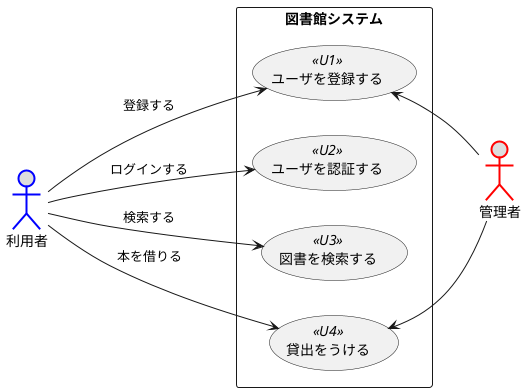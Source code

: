 @startuml 例題3
left to right direction
actor 利用者#DDDDDD;line:Blue;line.bold;
actor 管理者#DDDDDD;line:Red;line.bold;
rectangle 図書館システム {
usecase ユーザを登録する << U1 >>
usecase ユーザを認証する << U2 >>
usecase 図書を検索する << U3 >>
usecase 貸出をうける << U4 >>
}
利用者--> ユーザを登録する : 登録する
利用者---> ユーザを認証する : ログインする
利用者---> 図書を検索する : 検索する
利用者--> 貸出をうける : 本を借りる
ユーザを登録する <-- 管理者
貸出をうける <-- 管理者
@enduml